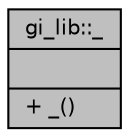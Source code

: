 digraph "gi_lib::_"
{
  edge [fontname="Helvetica",fontsize="10",labelfontname="Helvetica",labelfontsize="10"];
  node [fontname="Helvetica",fontsize="10",shape=record];
  Node1 [label="{gi_lib::_\n||+ _()\l}",height=0.2,width=0.4,color="black", fillcolor="grey75", style="filled", fontcolor="black"];
}
